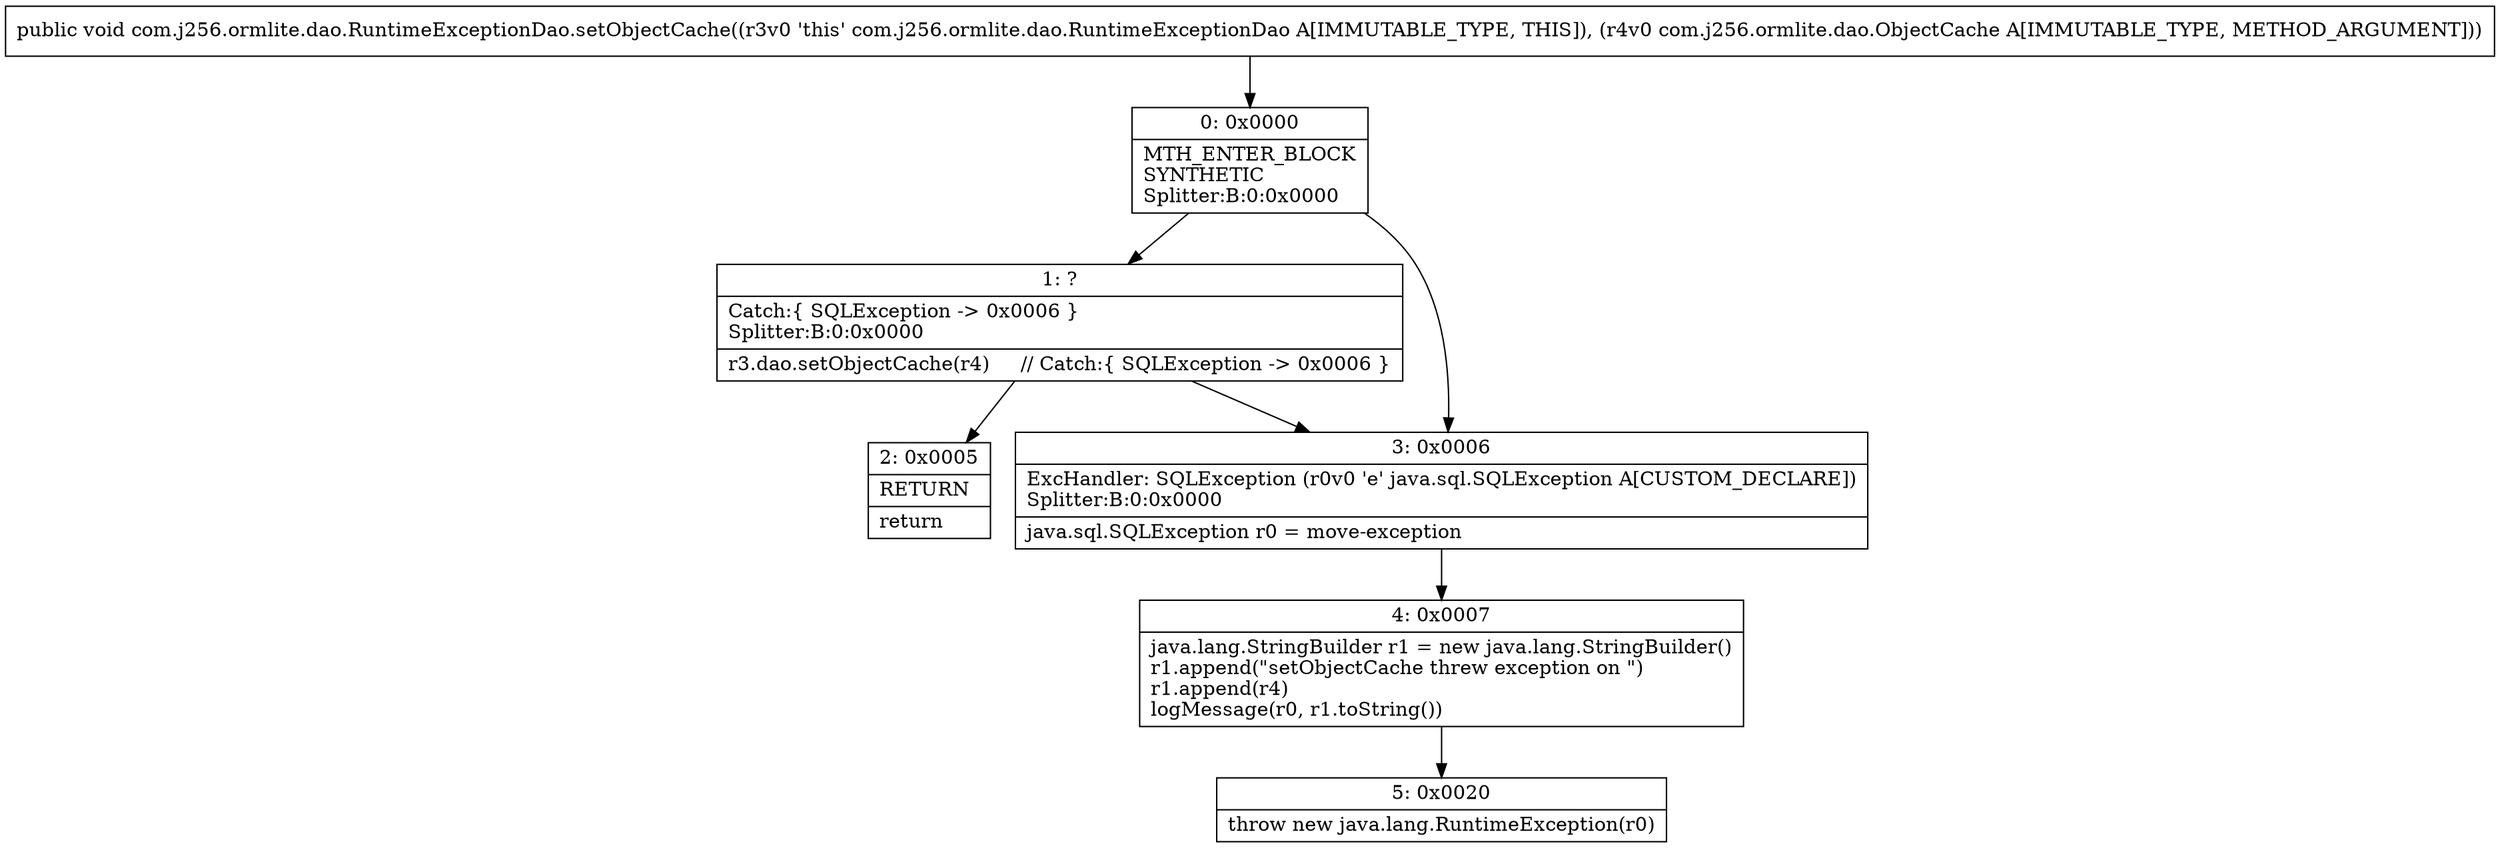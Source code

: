 digraph "CFG forcom.j256.ormlite.dao.RuntimeExceptionDao.setObjectCache(Lcom\/j256\/ormlite\/dao\/ObjectCache;)V" {
Node_0 [shape=record,label="{0\:\ 0x0000|MTH_ENTER_BLOCK\lSYNTHETIC\lSplitter:B:0:0x0000\l}"];
Node_1 [shape=record,label="{1\:\ ?|Catch:\{ SQLException \-\> 0x0006 \}\lSplitter:B:0:0x0000\l|r3.dao.setObjectCache(r4)     \/\/ Catch:\{ SQLException \-\> 0x0006 \}\l}"];
Node_2 [shape=record,label="{2\:\ 0x0005|RETURN\l|return\l}"];
Node_3 [shape=record,label="{3\:\ 0x0006|ExcHandler: SQLException (r0v0 'e' java.sql.SQLException A[CUSTOM_DECLARE])\lSplitter:B:0:0x0000\l|java.sql.SQLException r0 = move\-exception\l}"];
Node_4 [shape=record,label="{4\:\ 0x0007|java.lang.StringBuilder r1 = new java.lang.StringBuilder()\lr1.append(\"setObjectCache threw exception on \")\lr1.append(r4)\llogMessage(r0, r1.toString())\l}"];
Node_5 [shape=record,label="{5\:\ 0x0020|throw new java.lang.RuntimeException(r0)\l}"];
MethodNode[shape=record,label="{public void com.j256.ormlite.dao.RuntimeExceptionDao.setObjectCache((r3v0 'this' com.j256.ormlite.dao.RuntimeExceptionDao A[IMMUTABLE_TYPE, THIS]), (r4v0 com.j256.ormlite.dao.ObjectCache A[IMMUTABLE_TYPE, METHOD_ARGUMENT])) }"];
MethodNode -> Node_0;
Node_0 -> Node_1;
Node_0 -> Node_3;
Node_1 -> Node_2;
Node_1 -> Node_3;
Node_3 -> Node_4;
Node_4 -> Node_5;
}

